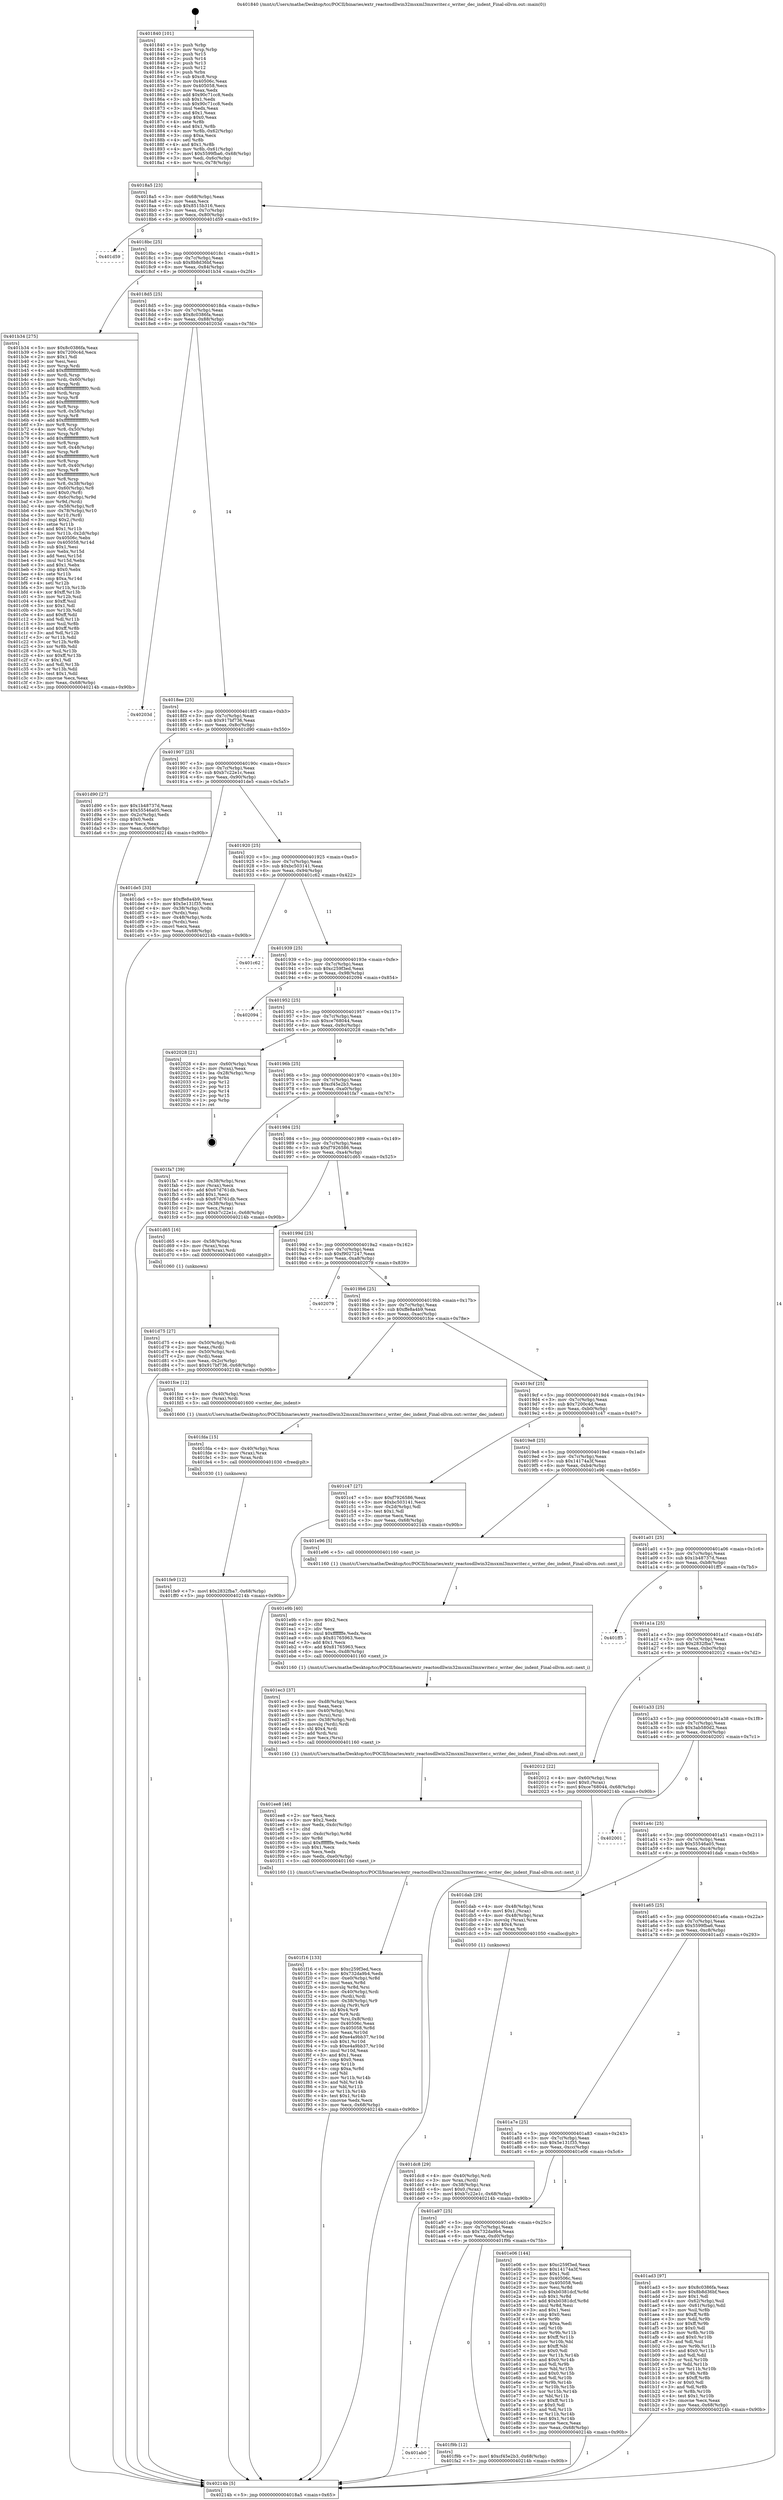 digraph "0x401840" {
  label = "0x401840 (/mnt/c/Users/mathe/Desktop/tcc/POCII/binaries/extr_reactosdllwin32msxml3mxwriter.c_writer_dec_indent_Final-ollvm.out::main(0))"
  labelloc = "t"
  node[shape=record]

  Entry [label="",width=0.3,height=0.3,shape=circle,fillcolor=black,style=filled]
  "0x4018a5" [label="{
     0x4018a5 [23]\l
     | [instrs]\l
     &nbsp;&nbsp;0x4018a5 \<+3\>: mov -0x68(%rbp),%eax\l
     &nbsp;&nbsp;0x4018a8 \<+2\>: mov %eax,%ecx\l
     &nbsp;&nbsp;0x4018aa \<+6\>: sub $0x8515b316,%ecx\l
     &nbsp;&nbsp;0x4018b0 \<+3\>: mov %eax,-0x7c(%rbp)\l
     &nbsp;&nbsp;0x4018b3 \<+3\>: mov %ecx,-0x80(%rbp)\l
     &nbsp;&nbsp;0x4018b6 \<+6\>: je 0000000000401d59 \<main+0x519\>\l
  }"]
  "0x401d59" [label="{
     0x401d59\l
  }", style=dashed]
  "0x4018bc" [label="{
     0x4018bc [25]\l
     | [instrs]\l
     &nbsp;&nbsp;0x4018bc \<+5\>: jmp 00000000004018c1 \<main+0x81\>\l
     &nbsp;&nbsp;0x4018c1 \<+3\>: mov -0x7c(%rbp),%eax\l
     &nbsp;&nbsp;0x4018c4 \<+5\>: sub $0x8b8d36bf,%eax\l
     &nbsp;&nbsp;0x4018c9 \<+6\>: mov %eax,-0x84(%rbp)\l
     &nbsp;&nbsp;0x4018cf \<+6\>: je 0000000000401b34 \<main+0x2f4\>\l
  }"]
  Exit [label="",width=0.3,height=0.3,shape=circle,fillcolor=black,style=filled,peripheries=2]
  "0x401b34" [label="{
     0x401b34 [275]\l
     | [instrs]\l
     &nbsp;&nbsp;0x401b34 \<+5\>: mov $0x8c0386fa,%eax\l
     &nbsp;&nbsp;0x401b39 \<+5\>: mov $0x7200c4d,%ecx\l
     &nbsp;&nbsp;0x401b3e \<+2\>: mov $0x1,%dl\l
     &nbsp;&nbsp;0x401b40 \<+2\>: xor %esi,%esi\l
     &nbsp;&nbsp;0x401b42 \<+3\>: mov %rsp,%rdi\l
     &nbsp;&nbsp;0x401b45 \<+4\>: add $0xfffffffffffffff0,%rdi\l
     &nbsp;&nbsp;0x401b49 \<+3\>: mov %rdi,%rsp\l
     &nbsp;&nbsp;0x401b4c \<+4\>: mov %rdi,-0x60(%rbp)\l
     &nbsp;&nbsp;0x401b50 \<+3\>: mov %rsp,%rdi\l
     &nbsp;&nbsp;0x401b53 \<+4\>: add $0xfffffffffffffff0,%rdi\l
     &nbsp;&nbsp;0x401b57 \<+3\>: mov %rdi,%rsp\l
     &nbsp;&nbsp;0x401b5a \<+3\>: mov %rsp,%r8\l
     &nbsp;&nbsp;0x401b5d \<+4\>: add $0xfffffffffffffff0,%r8\l
     &nbsp;&nbsp;0x401b61 \<+3\>: mov %r8,%rsp\l
     &nbsp;&nbsp;0x401b64 \<+4\>: mov %r8,-0x58(%rbp)\l
     &nbsp;&nbsp;0x401b68 \<+3\>: mov %rsp,%r8\l
     &nbsp;&nbsp;0x401b6b \<+4\>: add $0xfffffffffffffff0,%r8\l
     &nbsp;&nbsp;0x401b6f \<+3\>: mov %r8,%rsp\l
     &nbsp;&nbsp;0x401b72 \<+4\>: mov %r8,-0x50(%rbp)\l
     &nbsp;&nbsp;0x401b76 \<+3\>: mov %rsp,%r8\l
     &nbsp;&nbsp;0x401b79 \<+4\>: add $0xfffffffffffffff0,%r8\l
     &nbsp;&nbsp;0x401b7d \<+3\>: mov %r8,%rsp\l
     &nbsp;&nbsp;0x401b80 \<+4\>: mov %r8,-0x48(%rbp)\l
     &nbsp;&nbsp;0x401b84 \<+3\>: mov %rsp,%r8\l
     &nbsp;&nbsp;0x401b87 \<+4\>: add $0xfffffffffffffff0,%r8\l
     &nbsp;&nbsp;0x401b8b \<+3\>: mov %r8,%rsp\l
     &nbsp;&nbsp;0x401b8e \<+4\>: mov %r8,-0x40(%rbp)\l
     &nbsp;&nbsp;0x401b92 \<+3\>: mov %rsp,%r8\l
     &nbsp;&nbsp;0x401b95 \<+4\>: add $0xfffffffffffffff0,%r8\l
     &nbsp;&nbsp;0x401b99 \<+3\>: mov %r8,%rsp\l
     &nbsp;&nbsp;0x401b9c \<+4\>: mov %r8,-0x38(%rbp)\l
     &nbsp;&nbsp;0x401ba0 \<+4\>: mov -0x60(%rbp),%r8\l
     &nbsp;&nbsp;0x401ba4 \<+7\>: movl $0x0,(%r8)\l
     &nbsp;&nbsp;0x401bab \<+4\>: mov -0x6c(%rbp),%r9d\l
     &nbsp;&nbsp;0x401baf \<+3\>: mov %r9d,(%rdi)\l
     &nbsp;&nbsp;0x401bb2 \<+4\>: mov -0x58(%rbp),%r8\l
     &nbsp;&nbsp;0x401bb6 \<+4\>: mov -0x78(%rbp),%r10\l
     &nbsp;&nbsp;0x401bba \<+3\>: mov %r10,(%r8)\l
     &nbsp;&nbsp;0x401bbd \<+3\>: cmpl $0x2,(%rdi)\l
     &nbsp;&nbsp;0x401bc0 \<+4\>: setne %r11b\l
     &nbsp;&nbsp;0x401bc4 \<+4\>: and $0x1,%r11b\l
     &nbsp;&nbsp;0x401bc8 \<+4\>: mov %r11b,-0x2d(%rbp)\l
     &nbsp;&nbsp;0x401bcc \<+7\>: mov 0x40506c,%ebx\l
     &nbsp;&nbsp;0x401bd3 \<+8\>: mov 0x405058,%r14d\l
     &nbsp;&nbsp;0x401bdb \<+3\>: sub $0x1,%esi\l
     &nbsp;&nbsp;0x401bde \<+3\>: mov %ebx,%r15d\l
     &nbsp;&nbsp;0x401be1 \<+3\>: add %esi,%r15d\l
     &nbsp;&nbsp;0x401be4 \<+4\>: imul %r15d,%ebx\l
     &nbsp;&nbsp;0x401be8 \<+3\>: and $0x1,%ebx\l
     &nbsp;&nbsp;0x401beb \<+3\>: cmp $0x0,%ebx\l
     &nbsp;&nbsp;0x401bee \<+4\>: sete %r11b\l
     &nbsp;&nbsp;0x401bf2 \<+4\>: cmp $0xa,%r14d\l
     &nbsp;&nbsp;0x401bf6 \<+4\>: setl %r12b\l
     &nbsp;&nbsp;0x401bfa \<+3\>: mov %r11b,%r13b\l
     &nbsp;&nbsp;0x401bfd \<+4\>: xor $0xff,%r13b\l
     &nbsp;&nbsp;0x401c01 \<+3\>: mov %r12b,%sil\l
     &nbsp;&nbsp;0x401c04 \<+4\>: xor $0xff,%sil\l
     &nbsp;&nbsp;0x401c08 \<+3\>: xor $0x1,%dl\l
     &nbsp;&nbsp;0x401c0b \<+3\>: mov %r13b,%dil\l
     &nbsp;&nbsp;0x401c0e \<+4\>: and $0xff,%dil\l
     &nbsp;&nbsp;0x401c12 \<+3\>: and %dl,%r11b\l
     &nbsp;&nbsp;0x401c15 \<+3\>: mov %sil,%r8b\l
     &nbsp;&nbsp;0x401c18 \<+4\>: and $0xff,%r8b\l
     &nbsp;&nbsp;0x401c1c \<+3\>: and %dl,%r12b\l
     &nbsp;&nbsp;0x401c1f \<+3\>: or %r11b,%dil\l
     &nbsp;&nbsp;0x401c22 \<+3\>: or %r12b,%r8b\l
     &nbsp;&nbsp;0x401c25 \<+3\>: xor %r8b,%dil\l
     &nbsp;&nbsp;0x401c28 \<+3\>: or %sil,%r13b\l
     &nbsp;&nbsp;0x401c2b \<+4\>: xor $0xff,%r13b\l
     &nbsp;&nbsp;0x401c2f \<+3\>: or $0x1,%dl\l
     &nbsp;&nbsp;0x401c32 \<+3\>: and %dl,%r13b\l
     &nbsp;&nbsp;0x401c35 \<+3\>: or %r13b,%dil\l
     &nbsp;&nbsp;0x401c38 \<+4\>: test $0x1,%dil\l
     &nbsp;&nbsp;0x401c3c \<+3\>: cmovne %ecx,%eax\l
     &nbsp;&nbsp;0x401c3f \<+3\>: mov %eax,-0x68(%rbp)\l
     &nbsp;&nbsp;0x401c42 \<+5\>: jmp 000000000040214b \<main+0x90b\>\l
  }"]
  "0x4018d5" [label="{
     0x4018d5 [25]\l
     | [instrs]\l
     &nbsp;&nbsp;0x4018d5 \<+5\>: jmp 00000000004018da \<main+0x9a\>\l
     &nbsp;&nbsp;0x4018da \<+3\>: mov -0x7c(%rbp),%eax\l
     &nbsp;&nbsp;0x4018dd \<+5\>: sub $0x8c0386fa,%eax\l
     &nbsp;&nbsp;0x4018e2 \<+6\>: mov %eax,-0x88(%rbp)\l
     &nbsp;&nbsp;0x4018e8 \<+6\>: je 000000000040203d \<main+0x7fd\>\l
  }"]
  "0x401fe9" [label="{
     0x401fe9 [12]\l
     | [instrs]\l
     &nbsp;&nbsp;0x401fe9 \<+7\>: movl $0x2832fba7,-0x68(%rbp)\l
     &nbsp;&nbsp;0x401ff0 \<+5\>: jmp 000000000040214b \<main+0x90b\>\l
  }"]
  "0x40203d" [label="{
     0x40203d\l
  }", style=dashed]
  "0x4018ee" [label="{
     0x4018ee [25]\l
     | [instrs]\l
     &nbsp;&nbsp;0x4018ee \<+5\>: jmp 00000000004018f3 \<main+0xb3\>\l
     &nbsp;&nbsp;0x4018f3 \<+3\>: mov -0x7c(%rbp),%eax\l
     &nbsp;&nbsp;0x4018f6 \<+5\>: sub $0x917bf736,%eax\l
     &nbsp;&nbsp;0x4018fb \<+6\>: mov %eax,-0x8c(%rbp)\l
     &nbsp;&nbsp;0x401901 \<+6\>: je 0000000000401d90 \<main+0x550\>\l
  }"]
  "0x401fda" [label="{
     0x401fda [15]\l
     | [instrs]\l
     &nbsp;&nbsp;0x401fda \<+4\>: mov -0x40(%rbp),%rax\l
     &nbsp;&nbsp;0x401fde \<+3\>: mov (%rax),%rax\l
     &nbsp;&nbsp;0x401fe1 \<+3\>: mov %rax,%rdi\l
     &nbsp;&nbsp;0x401fe4 \<+5\>: call 0000000000401030 \<free@plt\>\l
     | [calls]\l
     &nbsp;&nbsp;0x401030 \{1\} (unknown)\l
  }"]
  "0x401d90" [label="{
     0x401d90 [27]\l
     | [instrs]\l
     &nbsp;&nbsp;0x401d90 \<+5\>: mov $0x1b48737d,%eax\l
     &nbsp;&nbsp;0x401d95 \<+5\>: mov $0x55546a05,%ecx\l
     &nbsp;&nbsp;0x401d9a \<+3\>: mov -0x2c(%rbp),%edx\l
     &nbsp;&nbsp;0x401d9d \<+3\>: cmp $0x0,%edx\l
     &nbsp;&nbsp;0x401da0 \<+3\>: cmove %ecx,%eax\l
     &nbsp;&nbsp;0x401da3 \<+3\>: mov %eax,-0x68(%rbp)\l
     &nbsp;&nbsp;0x401da6 \<+5\>: jmp 000000000040214b \<main+0x90b\>\l
  }"]
  "0x401907" [label="{
     0x401907 [25]\l
     | [instrs]\l
     &nbsp;&nbsp;0x401907 \<+5\>: jmp 000000000040190c \<main+0xcc\>\l
     &nbsp;&nbsp;0x40190c \<+3\>: mov -0x7c(%rbp),%eax\l
     &nbsp;&nbsp;0x40190f \<+5\>: sub $0xb7c22e1c,%eax\l
     &nbsp;&nbsp;0x401914 \<+6\>: mov %eax,-0x90(%rbp)\l
     &nbsp;&nbsp;0x40191a \<+6\>: je 0000000000401de5 \<main+0x5a5\>\l
  }"]
  "0x401ab0" [label="{
     0x401ab0\l
  }", style=dashed]
  "0x401de5" [label="{
     0x401de5 [33]\l
     | [instrs]\l
     &nbsp;&nbsp;0x401de5 \<+5\>: mov $0xffe8a4b9,%eax\l
     &nbsp;&nbsp;0x401dea \<+5\>: mov $0x5e131f35,%ecx\l
     &nbsp;&nbsp;0x401def \<+4\>: mov -0x38(%rbp),%rdx\l
     &nbsp;&nbsp;0x401df3 \<+2\>: mov (%rdx),%esi\l
     &nbsp;&nbsp;0x401df5 \<+4\>: mov -0x48(%rbp),%rdx\l
     &nbsp;&nbsp;0x401df9 \<+2\>: cmp (%rdx),%esi\l
     &nbsp;&nbsp;0x401dfb \<+3\>: cmovl %ecx,%eax\l
     &nbsp;&nbsp;0x401dfe \<+3\>: mov %eax,-0x68(%rbp)\l
     &nbsp;&nbsp;0x401e01 \<+5\>: jmp 000000000040214b \<main+0x90b\>\l
  }"]
  "0x401920" [label="{
     0x401920 [25]\l
     | [instrs]\l
     &nbsp;&nbsp;0x401920 \<+5\>: jmp 0000000000401925 \<main+0xe5\>\l
     &nbsp;&nbsp;0x401925 \<+3\>: mov -0x7c(%rbp),%eax\l
     &nbsp;&nbsp;0x401928 \<+5\>: sub $0xbc503141,%eax\l
     &nbsp;&nbsp;0x40192d \<+6\>: mov %eax,-0x94(%rbp)\l
     &nbsp;&nbsp;0x401933 \<+6\>: je 0000000000401c62 \<main+0x422\>\l
  }"]
  "0x401f9b" [label="{
     0x401f9b [12]\l
     | [instrs]\l
     &nbsp;&nbsp;0x401f9b \<+7\>: movl $0xcf45e2b3,-0x68(%rbp)\l
     &nbsp;&nbsp;0x401fa2 \<+5\>: jmp 000000000040214b \<main+0x90b\>\l
  }"]
  "0x401c62" [label="{
     0x401c62\l
  }", style=dashed]
  "0x401939" [label="{
     0x401939 [25]\l
     | [instrs]\l
     &nbsp;&nbsp;0x401939 \<+5\>: jmp 000000000040193e \<main+0xfe\>\l
     &nbsp;&nbsp;0x40193e \<+3\>: mov -0x7c(%rbp),%eax\l
     &nbsp;&nbsp;0x401941 \<+5\>: sub $0xc259f3ed,%eax\l
     &nbsp;&nbsp;0x401946 \<+6\>: mov %eax,-0x98(%rbp)\l
     &nbsp;&nbsp;0x40194c \<+6\>: je 0000000000402094 \<main+0x854\>\l
  }"]
  "0x401f16" [label="{
     0x401f16 [133]\l
     | [instrs]\l
     &nbsp;&nbsp;0x401f16 \<+5\>: mov $0xc259f3ed,%ecx\l
     &nbsp;&nbsp;0x401f1b \<+5\>: mov $0x732da9b4,%edx\l
     &nbsp;&nbsp;0x401f20 \<+7\>: mov -0xe0(%rbp),%r8d\l
     &nbsp;&nbsp;0x401f27 \<+4\>: imul %eax,%r8d\l
     &nbsp;&nbsp;0x401f2b \<+3\>: movslq %r8d,%rsi\l
     &nbsp;&nbsp;0x401f2e \<+4\>: mov -0x40(%rbp),%rdi\l
     &nbsp;&nbsp;0x401f32 \<+3\>: mov (%rdi),%rdi\l
     &nbsp;&nbsp;0x401f35 \<+4\>: mov -0x38(%rbp),%r9\l
     &nbsp;&nbsp;0x401f39 \<+3\>: movslq (%r9),%r9\l
     &nbsp;&nbsp;0x401f3c \<+4\>: shl $0x4,%r9\l
     &nbsp;&nbsp;0x401f40 \<+3\>: add %r9,%rdi\l
     &nbsp;&nbsp;0x401f43 \<+4\>: mov %rsi,0x8(%rdi)\l
     &nbsp;&nbsp;0x401f47 \<+7\>: mov 0x40506c,%eax\l
     &nbsp;&nbsp;0x401f4e \<+8\>: mov 0x405058,%r8d\l
     &nbsp;&nbsp;0x401f56 \<+3\>: mov %eax,%r10d\l
     &nbsp;&nbsp;0x401f59 \<+7\>: add $0xe4a9bb37,%r10d\l
     &nbsp;&nbsp;0x401f60 \<+4\>: sub $0x1,%r10d\l
     &nbsp;&nbsp;0x401f64 \<+7\>: sub $0xe4a9bb37,%r10d\l
     &nbsp;&nbsp;0x401f6b \<+4\>: imul %r10d,%eax\l
     &nbsp;&nbsp;0x401f6f \<+3\>: and $0x1,%eax\l
     &nbsp;&nbsp;0x401f72 \<+3\>: cmp $0x0,%eax\l
     &nbsp;&nbsp;0x401f75 \<+4\>: sete %r11b\l
     &nbsp;&nbsp;0x401f79 \<+4\>: cmp $0xa,%r8d\l
     &nbsp;&nbsp;0x401f7d \<+3\>: setl %bl\l
     &nbsp;&nbsp;0x401f80 \<+3\>: mov %r11b,%r14b\l
     &nbsp;&nbsp;0x401f83 \<+3\>: and %bl,%r14b\l
     &nbsp;&nbsp;0x401f86 \<+3\>: xor %bl,%r11b\l
     &nbsp;&nbsp;0x401f89 \<+3\>: or %r11b,%r14b\l
     &nbsp;&nbsp;0x401f8c \<+4\>: test $0x1,%r14b\l
     &nbsp;&nbsp;0x401f90 \<+3\>: cmovne %edx,%ecx\l
     &nbsp;&nbsp;0x401f93 \<+3\>: mov %ecx,-0x68(%rbp)\l
     &nbsp;&nbsp;0x401f96 \<+5\>: jmp 000000000040214b \<main+0x90b\>\l
  }"]
  "0x402094" [label="{
     0x402094\l
  }", style=dashed]
  "0x401952" [label="{
     0x401952 [25]\l
     | [instrs]\l
     &nbsp;&nbsp;0x401952 \<+5\>: jmp 0000000000401957 \<main+0x117\>\l
     &nbsp;&nbsp;0x401957 \<+3\>: mov -0x7c(%rbp),%eax\l
     &nbsp;&nbsp;0x40195a \<+5\>: sub $0xce768044,%eax\l
     &nbsp;&nbsp;0x40195f \<+6\>: mov %eax,-0x9c(%rbp)\l
     &nbsp;&nbsp;0x401965 \<+6\>: je 0000000000402028 \<main+0x7e8\>\l
  }"]
  "0x401ee8" [label="{
     0x401ee8 [46]\l
     | [instrs]\l
     &nbsp;&nbsp;0x401ee8 \<+2\>: xor %ecx,%ecx\l
     &nbsp;&nbsp;0x401eea \<+5\>: mov $0x2,%edx\l
     &nbsp;&nbsp;0x401eef \<+6\>: mov %edx,-0xdc(%rbp)\l
     &nbsp;&nbsp;0x401ef5 \<+1\>: cltd\l
     &nbsp;&nbsp;0x401ef6 \<+7\>: mov -0xdc(%rbp),%r8d\l
     &nbsp;&nbsp;0x401efd \<+3\>: idiv %r8d\l
     &nbsp;&nbsp;0x401f00 \<+6\>: imul $0xfffffffe,%edx,%edx\l
     &nbsp;&nbsp;0x401f06 \<+3\>: sub $0x1,%ecx\l
     &nbsp;&nbsp;0x401f09 \<+2\>: sub %ecx,%edx\l
     &nbsp;&nbsp;0x401f0b \<+6\>: mov %edx,-0xe0(%rbp)\l
     &nbsp;&nbsp;0x401f11 \<+5\>: call 0000000000401160 \<next_i\>\l
     | [calls]\l
     &nbsp;&nbsp;0x401160 \{1\} (/mnt/c/Users/mathe/Desktop/tcc/POCII/binaries/extr_reactosdllwin32msxml3mxwriter.c_writer_dec_indent_Final-ollvm.out::next_i)\l
  }"]
  "0x402028" [label="{
     0x402028 [21]\l
     | [instrs]\l
     &nbsp;&nbsp;0x402028 \<+4\>: mov -0x60(%rbp),%rax\l
     &nbsp;&nbsp;0x40202c \<+2\>: mov (%rax),%eax\l
     &nbsp;&nbsp;0x40202e \<+4\>: lea -0x28(%rbp),%rsp\l
     &nbsp;&nbsp;0x402032 \<+1\>: pop %rbx\l
     &nbsp;&nbsp;0x402033 \<+2\>: pop %r12\l
     &nbsp;&nbsp;0x402035 \<+2\>: pop %r13\l
     &nbsp;&nbsp;0x402037 \<+2\>: pop %r14\l
     &nbsp;&nbsp;0x402039 \<+2\>: pop %r15\l
     &nbsp;&nbsp;0x40203b \<+1\>: pop %rbp\l
     &nbsp;&nbsp;0x40203c \<+1\>: ret\l
  }"]
  "0x40196b" [label="{
     0x40196b [25]\l
     | [instrs]\l
     &nbsp;&nbsp;0x40196b \<+5\>: jmp 0000000000401970 \<main+0x130\>\l
     &nbsp;&nbsp;0x401970 \<+3\>: mov -0x7c(%rbp),%eax\l
     &nbsp;&nbsp;0x401973 \<+5\>: sub $0xcf45e2b3,%eax\l
     &nbsp;&nbsp;0x401978 \<+6\>: mov %eax,-0xa0(%rbp)\l
     &nbsp;&nbsp;0x40197e \<+6\>: je 0000000000401fa7 \<main+0x767\>\l
  }"]
  "0x401ec3" [label="{
     0x401ec3 [37]\l
     | [instrs]\l
     &nbsp;&nbsp;0x401ec3 \<+6\>: mov -0xd8(%rbp),%ecx\l
     &nbsp;&nbsp;0x401ec9 \<+3\>: imul %eax,%ecx\l
     &nbsp;&nbsp;0x401ecc \<+4\>: mov -0x40(%rbp),%rsi\l
     &nbsp;&nbsp;0x401ed0 \<+3\>: mov (%rsi),%rsi\l
     &nbsp;&nbsp;0x401ed3 \<+4\>: mov -0x38(%rbp),%rdi\l
     &nbsp;&nbsp;0x401ed7 \<+3\>: movslq (%rdi),%rdi\l
     &nbsp;&nbsp;0x401eda \<+4\>: shl $0x4,%rdi\l
     &nbsp;&nbsp;0x401ede \<+3\>: add %rdi,%rsi\l
     &nbsp;&nbsp;0x401ee1 \<+2\>: mov %ecx,(%rsi)\l
     &nbsp;&nbsp;0x401ee3 \<+5\>: call 0000000000401160 \<next_i\>\l
     | [calls]\l
     &nbsp;&nbsp;0x401160 \{1\} (/mnt/c/Users/mathe/Desktop/tcc/POCII/binaries/extr_reactosdllwin32msxml3mxwriter.c_writer_dec_indent_Final-ollvm.out::next_i)\l
  }"]
  "0x401fa7" [label="{
     0x401fa7 [39]\l
     | [instrs]\l
     &nbsp;&nbsp;0x401fa7 \<+4\>: mov -0x38(%rbp),%rax\l
     &nbsp;&nbsp;0x401fab \<+2\>: mov (%rax),%ecx\l
     &nbsp;&nbsp;0x401fad \<+6\>: add $0x67d761db,%ecx\l
     &nbsp;&nbsp;0x401fb3 \<+3\>: add $0x1,%ecx\l
     &nbsp;&nbsp;0x401fb6 \<+6\>: sub $0x67d761db,%ecx\l
     &nbsp;&nbsp;0x401fbc \<+4\>: mov -0x38(%rbp),%rax\l
     &nbsp;&nbsp;0x401fc0 \<+2\>: mov %ecx,(%rax)\l
     &nbsp;&nbsp;0x401fc2 \<+7\>: movl $0xb7c22e1c,-0x68(%rbp)\l
     &nbsp;&nbsp;0x401fc9 \<+5\>: jmp 000000000040214b \<main+0x90b\>\l
  }"]
  "0x401984" [label="{
     0x401984 [25]\l
     | [instrs]\l
     &nbsp;&nbsp;0x401984 \<+5\>: jmp 0000000000401989 \<main+0x149\>\l
     &nbsp;&nbsp;0x401989 \<+3\>: mov -0x7c(%rbp),%eax\l
     &nbsp;&nbsp;0x40198c \<+5\>: sub $0xf7926586,%eax\l
     &nbsp;&nbsp;0x401991 \<+6\>: mov %eax,-0xa4(%rbp)\l
     &nbsp;&nbsp;0x401997 \<+6\>: je 0000000000401d65 \<main+0x525\>\l
  }"]
  "0x401e9b" [label="{
     0x401e9b [40]\l
     | [instrs]\l
     &nbsp;&nbsp;0x401e9b \<+5\>: mov $0x2,%ecx\l
     &nbsp;&nbsp;0x401ea0 \<+1\>: cltd\l
     &nbsp;&nbsp;0x401ea1 \<+2\>: idiv %ecx\l
     &nbsp;&nbsp;0x401ea3 \<+6\>: imul $0xfffffffe,%edx,%ecx\l
     &nbsp;&nbsp;0x401ea9 \<+6\>: sub $0x81765963,%ecx\l
     &nbsp;&nbsp;0x401eaf \<+3\>: add $0x1,%ecx\l
     &nbsp;&nbsp;0x401eb2 \<+6\>: add $0x81765963,%ecx\l
     &nbsp;&nbsp;0x401eb8 \<+6\>: mov %ecx,-0xd8(%rbp)\l
     &nbsp;&nbsp;0x401ebe \<+5\>: call 0000000000401160 \<next_i\>\l
     | [calls]\l
     &nbsp;&nbsp;0x401160 \{1\} (/mnt/c/Users/mathe/Desktop/tcc/POCII/binaries/extr_reactosdllwin32msxml3mxwriter.c_writer_dec_indent_Final-ollvm.out::next_i)\l
  }"]
  "0x401d65" [label="{
     0x401d65 [16]\l
     | [instrs]\l
     &nbsp;&nbsp;0x401d65 \<+4\>: mov -0x58(%rbp),%rax\l
     &nbsp;&nbsp;0x401d69 \<+3\>: mov (%rax),%rax\l
     &nbsp;&nbsp;0x401d6c \<+4\>: mov 0x8(%rax),%rdi\l
     &nbsp;&nbsp;0x401d70 \<+5\>: call 0000000000401060 \<atoi@plt\>\l
     | [calls]\l
     &nbsp;&nbsp;0x401060 \{1\} (unknown)\l
  }"]
  "0x40199d" [label="{
     0x40199d [25]\l
     | [instrs]\l
     &nbsp;&nbsp;0x40199d \<+5\>: jmp 00000000004019a2 \<main+0x162\>\l
     &nbsp;&nbsp;0x4019a2 \<+3\>: mov -0x7c(%rbp),%eax\l
     &nbsp;&nbsp;0x4019a5 \<+5\>: sub $0xf9027247,%eax\l
     &nbsp;&nbsp;0x4019aa \<+6\>: mov %eax,-0xa8(%rbp)\l
     &nbsp;&nbsp;0x4019b0 \<+6\>: je 0000000000402079 \<main+0x839\>\l
  }"]
  "0x401a97" [label="{
     0x401a97 [25]\l
     | [instrs]\l
     &nbsp;&nbsp;0x401a97 \<+5\>: jmp 0000000000401a9c \<main+0x25c\>\l
     &nbsp;&nbsp;0x401a9c \<+3\>: mov -0x7c(%rbp),%eax\l
     &nbsp;&nbsp;0x401a9f \<+5\>: sub $0x732da9b4,%eax\l
     &nbsp;&nbsp;0x401aa4 \<+6\>: mov %eax,-0xd0(%rbp)\l
     &nbsp;&nbsp;0x401aaa \<+6\>: je 0000000000401f9b \<main+0x75b\>\l
  }"]
  "0x402079" [label="{
     0x402079\l
  }", style=dashed]
  "0x4019b6" [label="{
     0x4019b6 [25]\l
     | [instrs]\l
     &nbsp;&nbsp;0x4019b6 \<+5\>: jmp 00000000004019bb \<main+0x17b\>\l
     &nbsp;&nbsp;0x4019bb \<+3\>: mov -0x7c(%rbp),%eax\l
     &nbsp;&nbsp;0x4019be \<+5\>: sub $0xffe8a4b9,%eax\l
     &nbsp;&nbsp;0x4019c3 \<+6\>: mov %eax,-0xac(%rbp)\l
     &nbsp;&nbsp;0x4019c9 \<+6\>: je 0000000000401fce \<main+0x78e\>\l
  }"]
  "0x401e06" [label="{
     0x401e06 [144]\l
     | [instrs]\l
     &nbsp;&nbsp;0x401e06 \<+5\>: mov $0xc259f3ed,%eax\l
     &nbsp;&nbsp;0x401e0b \<+5\>: mov $0x14174a3f,%ecx\l
     &nbsp;&nbsp;0x401e10 \<+2\>: mov $0x1,%dl\l
     &nbsp;&nbsp;0x401e12 \<+7\>: mov 0x40506c,%esi\l
     &nbsp;&nbsp;0x401e19 \<+7\>: mov 0x405058,%edi\l
     &nbsp;&nbsp;0x401e20 \<+3\>: mov %esi,%r8d\l
     &nbsp;&nbsp;0x401e23 \<+7\>: sub $0xb0381dcf,%r8d\l
     &nbsp;&nbsp;0x401e2a \<+4\>: sub $0x1,%r8d\l
     &nbsp;&nbsp;0x401e2e \<+7\>: add $0xb0381dcf,%r8d\l
     &nbsp;&nbsp;0x401e35 \<+4\>: imul %r8d,%esi\l
     &nbsp;&nbsp;0x401e39 \<+3\>: and $0x1,%esi\l
     &nbsp;&nbsp;0x401e3c \<+3\>: cmp $0x0,%esi\l
     &nbsp;&nbsp;0x401e3f \<+4\>: sete %r9b\l
     &nbsp;&nbsp;0x401e43 \<+3\>: cmp $0xa,%edi\l
     &nbsp;&nbsp;0x401e46 \<+4\>: setl %r10b\l
     &nbsp;&nbsp;0x401e4a \<+3\>: mov %r9b,%r11b\l
     &nbsp;&nbsp;0x401e4d \<+4\>: xor $0xff,%r11b\l
     &nbsp;&nbsp;0x401e51 \<+3\>: mov %r10b,%bl\l
     &nbsp;&nbsp;0x401e54 \<+3\>: xor $0xff,%bl\l
     &nbsp;&nbsp;0x401e57 \<+3\>: xor $0x0,%dl\l
     &nbsp;&nbsp;0x401e5a \<+3\>: mov %r11b,%r14b\l
     &nbsp;&nbsp;0x401e5d \<+4\>: and $0x0,%r14b\l
     &nbsp;&nbsp;0x401e61 \<+3\>: and %dl,%r9b\l
     &nbsp;&nbsp;0x401e64 \<+3\>: mov %bl,%r15b\l
     &nbsp;&nbsp;0x401e67 \<+4\>: and $0x0,%r15b\l
     &nbsp;&nbsp;0x401e6b \<+3\>: and %dl,%r10b\l
     &nbsp;&nbsp;0x401e6e \<+3\>: or %r9b,%r14b\l
     &nbsp;&nbsp;0x401e71 \<+3\>: or %r10b,%r15b\l
     &nbsp;&nbsp;0x401e74 \<+3\>: xor %r15b,%r14b\l
     &nbsp;&nbsp;0x401e77 \<+3\>: or %bl,%r11b\l
     &nbsp;&nbsp;0x401e7a \<+4\>: xor $0xff,%r11b\l
     &nbsp;&nbsp;0x401e7e \<+3\>: or $0x0,%dl\l
     &nbsp;&nbsp;0x401e81 \<+3\>: and %dl,%r11b\l
     &nbsp;&nbsp;0x401e84 \<+3\>: or %r11b,%r14b\l
     &nbsp;&nbsp;0x401e87 \<+4\>: test $0x1,%r14b\l
     &nbsp;&nbsp;0x401e8b \<+3\>: cmovne %ecx,%eax\l
     &nbsp;&nbsp;0x401e8e \<+3\>: mov %eax,-0x68(%rbp)\l
     &nbsp;&nbsp;0x401e91 \<+5\>: jmp 000000000040214b \<main+0x90b\>\l
  }"]
  "0x401fce" [label="{
     0x401fce [12]\l
     | [instrs]\l
     &nbsp;&nbsp;0x401fce \<+4\>: mov -0x40(%rbp),%rax\l
     &nbsp;&nbsp;0x401fd2 \<+3\>: mov (%rax),%rdi\l
     &nbsp;&nbsp;0x401fd5 \<+5\>: call 0000000000401600 \<writer_dec_indent\>\l
     | [calls]\l
     &nbsp;&nbsp;0x401600 \{1\} (/mnt/c/Users/mathe/Desktop/tcc/POCII/binaries/extr_reactosdllwin32msxml3mxwriter.c_writer_dec_indent_Final-ollvm.out::writer_dec_indent)\l
  }"]
  "0x4019cf" [label="{
     0x4019cf [25]\l
     | [instrs]\l
     &nbsp;&nbsp;0x4019cf \<+5\>: jmp 00000000004019d4 \<main+0x194\>\l
     &nbsp;&nbsp;0x4019d4 \<+3\>: mov -0x7c(%rbp),%eax\l
     &nbsp;&nbsp;0x4019d7 \<+5\>: sub $0x7200c4d,%eax\l
     &nbsp;&nbsp;0x4019dc \<+6\>: mov %eax,-0xb0(%rbp)\l
     &nbsp;&nbsp;0x4019e2 \<+6\>: je 0000000000401c47 \<main+0x407\>\l
  }"]
  "0x401dc8" [label="{
     0x401dc8 [29]\l
     | [instrs]\l
     &nbsp;&nbsp;0x401dc8 \<+4\>: mov -0x40(%rbp),%rdi\l
     &nbsp;&nbsp;0x401dcc \<+3\>: mov %rax,(%rdi)\l
     &nbsp;&nbsp;0x401dcf \<+4\>: mov -0x38(%rbp),%rax\l
     &nbsp;&nbsp;0x401dd3 \<+6\>: movl $0x0,(%rax)\l
     &nbsp;&nbsp;0x401dd9 \<+7\>: movl $0xb7c22e1c,-0x68(%rbp)\l
     &nbsp;&nbsp;0x401de0 \<+5\>: jmp 000000000040214b \<main+0x90b\>\l
  }"]
  "0x401c47" [label="{
     0x401c47 [27]\l
     | [instrs]\l
     &nbsp;&nbsp;0x401c47 \<+5\>: mov $0xf7926586,%eax\l
     &nbsp;&nbsp;0x401c4c \<+5\>: mov $0xbc503141,%ecx\l
     &nbsp;&nbsp;0x401c51 \<+3\>: mov -0x2d(%rbp),%dl\l
     &nbsp;&nbsp;0x401c54 \<+3\>: test $0x1,%dl\l
     &nbsp;&nbsp;0x401c57 \<+3\>: cmovne %ecx,%eax\l
     &nbsp;&nbsp;0x401c5a \<+3\>: mov %eax,-0x68(%rbp)\l
     &nbsp;&nbsp;0x401c5d \<+5\>: jmp 000000000040214b \<main+0x90b\>\l
  }"]
  "0x4019e8" [label="{
     0x4019e8 [25]\l
     | [instrs]\l
     &nbsp;&nbsp;0x4019e8 \<+5\>: jmp 00000000004019ed \<main+0x1ad\>\l
     &nbsp;&nbsp;0x4019ed \<+3\>: mov -0x7c(%rbp),%eax\l
     &nbsp;&nbsp;0x4019f0 \<+5\>: sub $0x14174a3f,%eax\l
     &nbsp;&nbsp;0x4019f5 \<+6\>: mov %eax,-0xb4(%rbp)\l
     &nbsp;&nbsp;0x4019fb \<+6\>: je 0000000000401e96 \<main+0x656\>\l
  }"]
  "0x401d75" [label="{
     0x401d75 [27]\l
     | [instrs]\l
     &nbsp;&nbsp;0x401d75 \<+4\>: mov -0x50(%rbp),%rdi\l
     &nbsp;&nbsp;0x401d79 \<+2\>: mov %eax,(%rdi)\l
     &nbsp;&nbsp;0x401d7b \<+4\>: mov -0x50(%rbp),%rdi\l
     &nbsp;&nbsp;0x401d7f \<+2\>: mov (%rdi),%eax\l
     &nbsp;&nbsp;0x401d81 \<+3\>: mov %eax,-0x2c(%rbp)\l
     &nbsp;&nbsp;0x401d84 \<+7\>: movl $0x917bf736,-0x68(%rbp)\l
     &nbsp;&nbsp;0x401d8b \<+5\>: jmp 000000000040214b \<main+0x90b\>\l
  }"]
  "0x401e96" [label="{
     0x401e96 [5]\l
     | [instrs]\l
     &nbsp;&nbsp;0x401e96 \<+5\>: call 0000000000401160 \<next_i\>\l
     | [calls]\l
     &nbsp;&nbsp;0x401160 \{1\} (/mnt/c/Users/mathe/Desktop/tcc/POCII/binaries/extr_reactosdllwin32msxml3mxwriter.c_writer_dec_indent_Final-ollvm.out::next_i)\l
  }"]
  "0x401a01" [label="{
     0x401a01 [25]\l
     | [instrs]\l
     &nbsp;&nbsp;0x401a01 \<+5\>: jmp 0000000000401a06 \<main+0x1c6\>\l
     &nbsp;&nbsp;0x401a06 \<+3\>: mov -0x7c(%rbp),%eax\l
     &nbsp;&nbsp;0x401a09 \<+5\>: sub $0x1b48737d,%eax\l
     &nbsp;&nbsp;0x401a0e \<+6\>: mov %eax,-0xb8(%rbp)\l
     &nbsp;&nbsp;0x401a14 \<+6\>: je 0000000000401ff5 \<main+0x7b5\>\l
  }"]
  "0x401840" [label="{
     0x401840 [101]\l
     | [instrs]\l
     &nbsp;&nbsp;0x401840 \<+1\>: push %rbp\l
     &nbsp;&nbsp;0x401841 \<+3\>: mov %rsp,%rbp\l
     &nbsp;&nbsp;0x401844 \<+2\>: push %r15\l
     &nbsp;&nbsp;0x401846 \<+2\>: push %r14\l
     &nbsp;&nbsp;0x401848 \<+2\>: push %r13\l
     &nbsp;&nbsp;0x40184a \<+2\>: push %r12\l
     &nbsp;&nbsp;0x40184c \<+1\>: push %rbx\l
     &nbsp;&nbsp;0x40184d \<+7\>: sub $0xc8,%rsp\l
     &nbsp;&nbsp;0x401854 \<+7\>: mov 0x40506c,%eax\l
     &nbsp;&nbsp;0x40185b \<+7\>: mov 0x405058,%ecx\l
     &nbsp;&nbsp;0x401862 \<+2\>: mov %eax,%edx\l
     &nbsp;&nbsp;0x401864 \<+6\>: add $0x90c71cc8,%edx\l
     &nbsp;&nbsp;0x40186a \<+3\>: sub $0x1,%edx\l
     &nbsp;&nbsp;0x40186d \<+6\>: sub $0x90c71cc8,%edx\l
     &nbsp;&nbsp;0x401873 \<+3\>: imul %edx,%eax\l
     &nbsp;&nbsp;0x401876 \<+3\>: and $0x1,%eax\l
     &nbsp;&nbsp;0x401879 \<+3\>: cmp $0x0,%eax\l
     &nbsp;&nbsp;0x40187c \<+4\>: sete %r8b\l
     &nbsp;&nbsp;0x401880 \<+4\>: and $0x1,%r8b\l
     &nbsp;&nbsp;0x401884 \<+4\>: mov %r8b,-0x62(%rbp)\l
     &nbsp;&nbsp;0x401888 \<+3\>: cmp $0xa,%ecx\l
     &nbsp;&nbsp;0x40188b \<+4\>: setl %r8b\l
     &nbsp;&nbsp;0x40188f \<+4\>: and $0x1,%r8b\l
     &nbsp;&nbsp;0x401893 \<+4\>: mov %r8b,-0x61(%rbp)\l
     &nbsp;&nbsp;0x401897 \<+7\>: movl $0x5599fba6,-0x68(%rbp)\l
     &nbsp;&nbsp;0x40189e \<+3\>: mov %edi,-0x6c(%rbp)\l
     &nbsp;&nbsp;0x4018a1 \<+4\>: mov %rsi,-0x78(%rbp)\l
  }"]
  "0x401ff5" [label="{
     0x401ff5\l
  }", style=dashed]
  "0x401a1a" [label="{
     0x401a1a [25]\l
     | [instrs]\l
     &nbsp;&nbsp;0x401a1a \<+5\>: jmp 0000000000401a1f \<main+0x1df\>\l
     &nbsp;&nbsp;0x401a1f \<+3\>: mov -0x7c(%rbp),%eax\l
     &nbsp;&nbsp;0x401a22 \<+5\>: sub $0x2832fba7,%eax\l
     &nbsp;&nbsp;0x401a27 \<+6\>: mov %eax,-0xbc(%rbp)\l
     &nbsp;&nbsp;0x401a2d \<+6\>: je 0000000000402012 \<main+0x7d2\>\l
  }"]
  "0x40214b" [label="{
     0x40214b [5]\l
     | [instrs]\l
     &nbsp;&nbsp;0x40214b \<+5\>: jmp 00000000004018a5 \<main+0x65\>\l
  }"]
  "0x402012" [label="{
     0x402012 [22]\l
     | [instrs]\l
     &nbsp;&nbsp;0x402012 \<+4\>: mov -0x60(%rbp),%rax\l
     &nbsp;&nbsp;0x402016 \<+6\>: movl $0x0,(%rax)\l
     &nbsp;&nbsp;0x40201c \<+7\>: movl $0xce768044,-0x68(%rbp)\l
     &nbsp;&nbsp;0x402023 \<+5\>: jmp 000000000040214b \<main+0x90b\>\l
  }"]
  "0x401a33" [label="{
     0x401a33 [25]\l
     | [instrs]\l
     &nbsp;&nbsp;0x401a33 \<+5\>: jmp 0000000000401a38 \<main+0x1f8\>\l
     &nbsp;&nbsp;0x401a38 \<+3\>: mov -0x7c(%rbp),%eax\l
     &nbsp;&nbsp;0x401a3b \<+5\>: sub $0x3ab580d2,%eax\l
     &nbsp;&nbsp;0x401a40 \<+6\>: mov %eax,-0xc0(%rbp)\l
     &nbsp;&nbsp;0x401a46 \<+6\>: je 0000000000402001 \<main+0x7c1\>\l
  }"]
  "0x401a7e" [label="{
     0x401a7e [25]\l
     | [instrs]\l
     &nbsp;&nbsp;0x401a7e \<+5\>: jmp 0000000000401a83 \<main+0x243\>\l
     &nbsp;&nbsp;0x401a83 \<+3\>: mov -0x7c(%rbp),%eax\l
     &nbsp;&nbsp;0x401a86 \<+5\>: sub $0x5e131f35,%eax\l
     &nbsp;&nbsp;0x401a8b \<+6\>: mov %eax,-0xcc(%rbp)\l
     &nbsp;&nbsp;0x401a91 \<+6\>: je 0000000000401e06 \<main+0x5c6\>\l
  }"]
  "0x402001" [label="{
     0x402001\l
  }", style=dashed]
  "0x401a4c" [label="{
     0x401a4c [25]\l
     | [instrs]\l
     &nbsp;&nbsp;0x401a4c \<+5\>: jmp 0000000000401a51 \<main+0x211\>\l
     &nbsp;&nbsp;0x401a51 \<+3\>: mov -0x7c(%rbp),%eax\l
     &nbsp;&nbsp;0x401a54 \<+5\>: sub $0x55546a05,%eax\l
     &nbsp;&nbsp;0x401a59 \<+6\>: mov %eax,-0xc4(%rbp)\l
     &nbsp;&nbsp;0x401a5f \<+6\>: je 0000000000401dab \<main+0x56b\>\l
  }"]
  "0x401ad3" [label="{
     0x401ad3 [97]\l
     | [instrs]\l
     &nbsp;&nbsp;0x401ad3 \<+5\>: mov $0x8c0386fa,%eax\l
     &nbsp;&nbsp;0x401ad8 \<+5\>: mov $0x8b8d36bf,%ecx\l
     &nbsp;&nbsp;0x401add \<+2\>: mov $0x1,%dl\l
     &nbsp;&nbsp;0x401adf \<+4\>: mov -0x62(%rbp),%sil\l
     &nbsp;&nbsp;0x401ae3 \<+4\>: mov -0x61(%rbp),%dil\l
     &nbsp;&nbsp;0x401ae7 \<+3\>: mov %sil,%r8b\l
     &nbsp;&nbsp;0x401aea \<+4\>: xor $0xff,%r8b\l
     &nbsp;&nbsp;0x401aee \<+3\>: mov %dil,%r9b\l
     &nbsp;&nbsp;0x401af1 \<+4\>: xor $0xff,%r9b\l
     &nbsp;&nbsp;0x401af5 \<+3\>: xor $0x0,%dl\l
     &nbsp;&nbsp;0x401af8 \<+3\>: mov %r8b,%r10b\l
     &nbsp;&nbsp;0x401afb \<+4\>: and $0x0,%r10b\l
     &nbsp;&nbsp;0x401aff \<+3\>: and %dl,%sil\l
     &nbsp;&nbsp;0x401b02 \<+3\>: mov %r9b,%r11b\l
     &nbsp;&nbsp;0x401b05 \<+4\>: and $0x0,%r11b\l
     &nbsp;&nbsp;0x401b09 \<+3\>: and %dl,%dil\l
     &nbsp;&nbsp;0x401b0c \<+3\>: or %sil,%r10b\l
     &nbsp;&nbsp;0x401b0f \<+3\>: or %dil,%r11b\l
     &nbsp;&nbsp;0x401b12 \<+3\>: xor %r11b,%r10b\l
     &nbsp;&nbsp;0x401b15 \<+3\>: or %r9b,%r8b\l
     &nbsp;&nbsp;0x401b18 \<+4\>: xor $0xff,%r8b\l
     &nbsp;&nbsp;0x401b1c \<+3\>: or $0x0,%dl\l
     &nbsp;&nbsp;0x401b1f \<+3\>: and %dl,%r8b\l
     &nbsp;&nbsp;0x401b22 \<+3\>: or %r8b,%r10b\l
     &nbsp;&nbsp;0x401b25 \<+4\>: test $0x1,%r10b\l
     &nbsp;&nbsp;0x401b29 \<+3\>: cmovne %ecx,%eax\l
     &nbsp;&nbsp;0x401b2c \<+3\>: mov %eax,-0x68(%rbp)\l
     &nbsp;&nbsp;0x401b2f \<+5\>: jmp 000000000040214b \<main+0x90b\>\l
  }"]
  "0x401dab" [label="{
     0x401dab [29]\l
     | [instrs]\l
     &nbsp;&nbsp;0x401dab \<+4\>: mov -0x48(%rbp),%rax\l
     &nbsp;&nbsp;0x401daf \<+6\>: movl $0x1,(%rax)\l
     &nbsp;&nbsp;0x401db5 \<+4\>: mov -0x48(%rbp),%rax\l
     &nbsp;&nbsp;0x401db9 \<+3\>: movslq (%rax),%rax\l
     &nbsp;&nbsp;0x401dbc \<+4\>: shl $0x4,%rax\l
     &nbsp;&nbsp;0x401dc0 \<+3\>: mov %rax,%rdi\l
     &nbsp;&nbsp;0x401dc3 \<+5\>: call 0000000000401050 \<malloc@plt\>\l
     | [calls]\l
     &nbsp;&nbsp;0x401050 \{1\} (unknown)\l
  }"]
  "0x401a65" [label="{
     0x401a65 [25]\l
     | [instrs]\l
     &nbsp;&nbsp;0x401a65 \<+5\>: jmp 0000000000401a6a \<main+0x22a\>\l
     &nbsp;&nbsp;0x401a6a \<+3\>: mov -0x7c(%rbp),%eax\l
     &nbsp;&nbsp;0x401a6d \<+5\>: sub $0x5599fba6,%eax\l
     &nbsp;&nbsp;0x401a72 \<+6\>: mov %eax,-0xc8(%rbp)\l
     &nbsp;&nbsp;0x401a78 \<+6\>: je 0000000000401ad3 \<main+0x293\>\l
  }"]
  Entry -> "0x401840" [label=" 1"]
  "0x4018a5" -> "0x401d59" [label=" 0"]
  "0x4018a5" -> "0x4018bc" [label=" 15"]
  "0x402028" -> Exit [label=" 1"]
  "0x4018bc" -> "0x401b34" [label=" 1"]
  "0x4018bc" -> "0x4018d5" [label=" 14"]
  "0x402012" -> "0x40214b" [label=" 1"]
  "0x4018d5" -> "0x40203d" [label=" 0"]
  "0x4018d5" -> "0x4018ee" [label=" 14"]
  "0x401fe9" -> "0x40214b" [label=" 1"]
  "0x4018ee" -> "0x401d90" [label=" 1"]
  "0x4018ee" -> "0x401907" [label=" 13"]
  "0x401fda" -> "0x401fe9" [label=" 1"]
  "0x401907" -> "0x401de5" [label=" 2"]
  "0x401907" -> "0x401920" [label=" 11"]
  "0x401fce" -> "0x401fda" [label=" 1"]
  "0x401920" -> "0x401c62" [label=" 0"]
  "0x401920" -> "0x401939" [label=" 11"]
  "0x401fa7" -> "0x40214b" [label=" 1"]
  "0x401939" -> "0x402094" [label=" 0"]
  "0x401939" -> "0x401952" [label=" 11"]
  "0x401a97" -> "0x401ab0" [label=" 0"]
  "0x401952" -> "0x402028" [label=" 1"]
  "0x401952" -> "0x40196b" [label=" 10"]
  "0x401a97" -> "0x401f9b" [label=" 1"]
  "0x40196b" -> "0x401fa7" [label=" 1"]
  "0x40196b" -> "0x401984" [label=" 9"]
  "0x401f9b" -> "0x40214b" [label=" 1"]
  "0x401984" -> "0x401d65" [label=" 1"]
  "0x401984" -> "0x40199d" [label=" 8"]
  "0x401f16" -> "0x40214b" [label=" 1"]
  "0x40199d" -> "0x402079" [label=" 0"]
  "0x40199d" -> "0x4019b6" [label=" 8"]
  "0x401ee8" -> "0x401f16" [label=" 1"]
  "0x4019b6" -> "0x401fce" [label=" 1"]
  "0x4019b6" -> "0x4019cf" [label=" 7"]
  "0x401ec3" -> "0x401ee8" [label=" 1"]
  "0x4019cf" -> "0x401c47" [label=" 1"]
  "0x4019cf" -> "0x4019e8" [label=" 6"]
  "0x401e96" -> "0x401e9b" [label=" 1"]
  "0x4019e8" -> "0x401e96" [label=" 1"]
  "0x4019e8" -> "0x401a01" [label=" 5"]
  "0x401e06" -> "0x40214b" [label=" 1"]
  "0x401a01" -> "0x401ff5" [label=" 0"]
  "0x401a01" -> "0x401a1a" [label=" 5"]
  "0x401a7e" -> "0x401e06" [label=" 1"]
  "0x401a1a" -> "0x402012" [label=" 1"]
  "0x401a1a" -> "0x401a33" [label=" 4"]
  "0x401e9b" -> "0x401ec3" [label=" 1"]
  "0x401a33" -> "0x402001" [label=" 0"]
  "0x401a33" -> "0x401a4c" [label=" 4"]
  "0x401de5" -> "0x40214b" [label=" 2"]
  "0x401a4c" -> "0x401dab" [label=" 1"]
  "0x401a4c" -> "0x401a65" [label=" 3"]
  "0x401dc8" -> "0x40214b" [label=" 1"]
  "0x401a65" -> "0x401ad3" [label=" 1"]
  "0x401a65" -> "0x401a7e" [label=" 2"]
  "0x401ad3" -> "0x40214b" [label=" 1"]
  "0x401840" -> "0x4018a5" [label=" 1"]
  "0x40214b" -> "0x4018a5" [label=" 14"]
  "0x401a7e" -> "0x401a97" [label=" 1"]
  "0x401b34" -> "0x40214b" [label=" 1"]
  "0x401c47" -> "0x40214b" [label=" 1"]
  "0x401d65" -> "0x401d75" [label=" 1"]
  "0x401d75" -> "0x40214b" [label=" 1"]
  "0x401d90" -> "0x40214b" [label=" 1"]
  "0x401dab" -> "0x401dc8" [label=" 1"]
}
